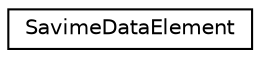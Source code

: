 digraph "Graphical Class Hierarchy"
{
  edge [fontname="Helvetica",fontsize="10",labelfontname="Helvetica",labelfontsize="10"];
  node [fontname="Helvetica",fontsize="10",shape=record];
  rankdir="LR";
  Node0 [label="SavimeDataElement",height=0.2,width=0.4,color="black", fillcolor="white", style="filled",URL="$structSavimeDataElement.html"];
}
